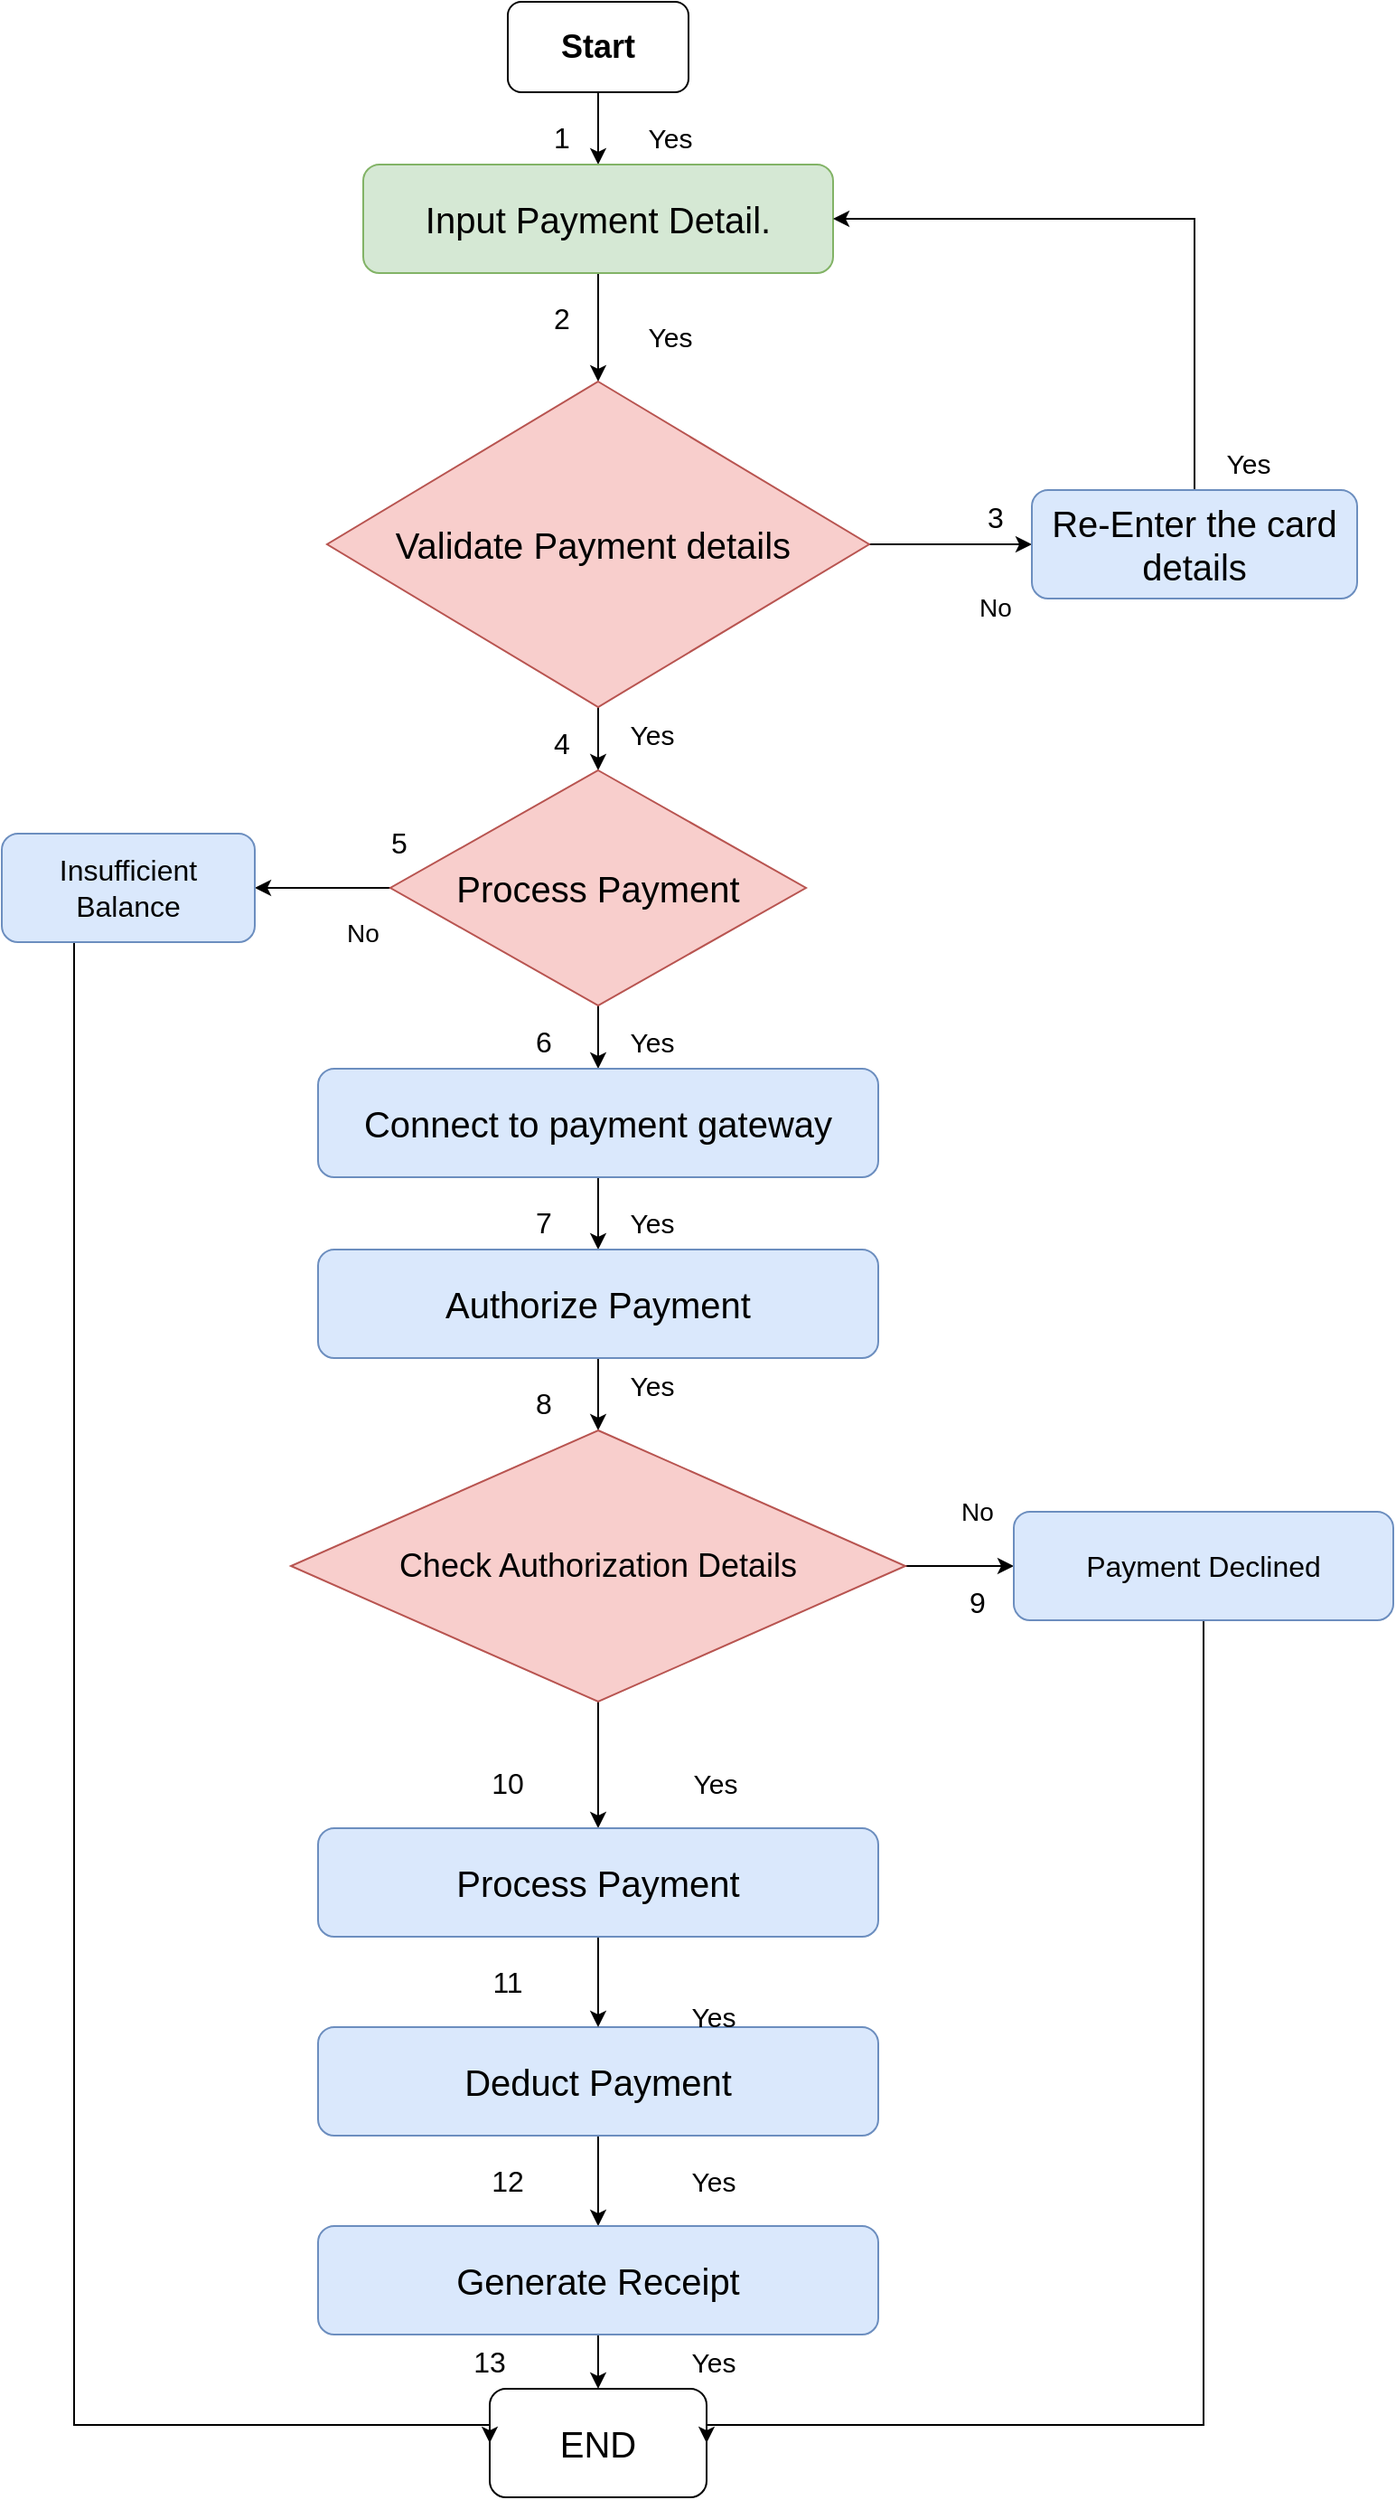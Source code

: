 <mxfile version="21.6.5" type="device">
  <diagram id="C5RBs43oDa-KdzZeNtuy" name="Page-1">
    <mxGraphModel dx="1200" dy="649" grid="1" gridSize="10" guides="1" tooltips="1" connect="1" arrows="1" fold="1" page="1" pageScale="1" pageWidth="827" pageHeight="1169" math="0" shadow="0">
      <root>
        <mxCell id="WIyWlLk6GJQsqaUBKTNV-0" />
        <mxCell id="WIyWlLk6GJQsqaUBKTNV-1" parent="WIyWlLk6GJQsqaUBKTNV-0" />
        <mxCell id="vgf3pwnDSPE7Sjgdm0pa-6" value="" style="edgeStyle=orthogonalEdgeStyle;rounded=0;orthogonalLoop=1;jettySize=auto;html=1;" parent="WIyWlLk6GJQsqaUBKTNV-1" source="vgf3pwnDSPE7Sjgdm0pa-4" target="vgf3pwnDSPE7Sjgdm0pa-5" edge="1">
          <mxGeometry relative="1" as="geometry" />
        </mxCell>
        <mxCell id="vgf3pwnDSPE7Sjgdm0pa-4" value="&lt;h2 style=&quot;font-size: 18px;&quot;&gt;Start&lt;/h2&gt;" style="rounded=1;whiteSpace=wrap;html=1;align=center;" parent="WIyWlLk6GJQsqaUBKTNV-1" vertex="1">
          <mxGeometry x="300" y="30" width="100" height="50" as="geometry" />
        </mxCell>
        <mxCell id="vgf3pwnDSPE7Sjgdm0pa-8" value="" style="edgeStyle=orthogonalEdgeStyle;rounded=0;orthogonalLoop=1;jettySize=auto;html=1;" parent="WIyWlLk6GJQsqaUBKTNV-1" source="vgf3pwnDSPE7Sjgdm0pa-5" edge="1">
          <mxGeometry relative="1" as="geometry">
            <mxPoint x="350" y="240" as="targetPoint" />
          </mxGeometry>
        </mxCell>
        <mxCell id="vgf3pwnDSPE7Sjgdm0pa-5" value="&lt;font style=&quot;font-size: 20px;&quot;&gt;Input Payment Detail.&lt;/font&gt;" style="rounded=1;whiteSpace=wrap;html=1;fillColor=#d5e8d4;strokeColor=#82b366;" parent="WIyWlLk6GJQsqaUBKTNV-1" vertex="1">
          <mxGeometry x="220" y="120" width="260" height="60" as="geometry" />
        </mxCell>
        <mxCell id="vgf3pwnDSPE7Sjgdm0pa-12" value="" style="edgeStyle=orthogonalEdgeStyle;rounded=0;orthogonalLoop=1;jettySize=auto;html=1;" parent="WIyWlLk6GJQsqaUBKTNV-1" source="vgf3pwnDSPE7Sjgdm0pa-10" target="vgf3pwnDSPE7Sjgdm0pa-11" edge="1">
          <mxGeometry relative="1" as="geometry" />
        </mxCell>
        <mxCell id="vgf3pwnDSPE7Sjgdm0pa-16" value="" style="edgeStyle=orthogonalEdgeStyle;rounded=0;orthogonalLoop=1;jettySize=auto;html=1;" parent="WIyWlLk6GJQsqaUBKTNV-1" source="vgf3pwnDSPE7Sjgdm0pa-10" target="vgf3pwnDSPE7Sjgdm0pa-15" edge="1">
          <mxGeometry relative="1" as="geometry" />
        </mxCell>
        <mxCell id="vgf3pwnDSPE7Sjgdm0pa-10" value="&lt;font style=&quot;font-size: 20px;&quot;&gt;Validate Payment details&amp;nbsp;&lt;/font&gt;" style="rhombus;whiteSpace=wrap;html=1;fillColor=#f8cecc;strokeColor=#b85450;" parent="WIyWlLk6GJQsqaUBKTNV-1" vertex="1">
          <mxGeometry x="200" y="240" width="300" height="180" as="geometry" />
        </mxCell>
        <mxCell id="vgf3pwnDSPE7Sjgdm0pa-13" style="edgeStyle=orthogonalEdgeStyle;rounded=0;orthogonalLoop=1;jettySize=auto;html=1;entryX=1;entryY=0.5;entryDx=0;entryDy=0;" parent="WIyWlLk6GJQsqaUBKTNV-1" source="vgf3pwnDSPE7Sjgdm0pa-11" target="vgf3pwnDSPE7Sjgdm0pa-5" edge="1">
          <mxGeometry relative="1" as="geometry">
            <Array as="points">
              <mxPoint x="680" y="150" />
            </Array>
          </mxGeometry>
        </mxCell>
        <mxCell id="vgf3pwnDSPE7Sjgdm0pa-11" value="&lt;font style=&quot;font-size: 20px;&quot;&gt;Re-Enter the card details&lt;/font&gt;" style="rounded=1;whiteSpace=wrap;html=1;fillColor=#dae8fc;strokeColor=#6c8ebf;" parent="WIyWlLk6GJQsqaUBKTNV-1" vertex="1">
          <mxGeometry x="590" y="300" width="180" height="60" as="geometry" />
        </mxCell>
        <mxCell id="vgf3pwnDSPE7Sjgdm0pa-20" value="" style="edgeStyle=orthogonalEdgeStyle;rounded=0;orthogonalLoop=1;jettySize=auto;html=1;" parent="WIyWlLk6GJQsqaUBKTNV-1" source="vgf3pwnDSPE7Sjgdm0pa-15" target="vgf3pwnDSPE7Sjgdm0pa-19" edge="1">
          <mxGeometry relative="1" as="geometry" />
        </mxCell>
        <mxCell id="ROH4AIOhr-HSJNkvXneb-30" value="" style="edgeStyle=orthogonalEdgeStyle;rounded=0;orthogonalLoop=1;jettySize=auto;html=1;" parent="WIyWlLk6GJQsqaUBKTNV-1" source="vgf3pwnDSPE7Sjgdm0pa-15" target="ROH4AIOhr-HSJNkvXneb-29" edge="1">
          <mxGeometry relative="1" as="geometry" />
        </mxCell>
        <mxCell id="vgf3pwnDSPE7Sjgdm0pa-15" value="&lt;font style=&quot;font-size: 20px;&quot;&gt;Process Payment&lt;/font&gt;" style="rhombus;whiteSpace=wrap;html=1;fillColor=#f8cecc;strokeColor=#b85450;" parent="WIyWlLk6GJQsqaUBKTNV-1" vertex="1">
          <mxGeometry x="235" y="455" width="230" height="130" as="geometry" />
        </mxCell>
        <mxCell id="vgf3pwnDSPE7Sjgdm0pa-22" value="" style="edgeStyle=orthogonalEdgeStyle;rounded=0;orthogonalLoop=1;jettySize=auto;html=1;" parent="WIyWlLk6GJQsqaUBKTNV-1" source="vgf3pwnDSPE7Sjgdm0pa-19" target="vgf3pwnDSPE7Sjgdm0pa-21" edge="1">
          <mxGeometry relative="1" as="geometry" />
        </mxCell>
        <mxCell id="vgf3pwnDSPE7Sjgdm0pa-19" value="&lt;font style=&quot;font-size: 20px;&quot;&gt;Connect to payment gateway&lt;/font&gt;" style="rounded=1;whiteSpace=wrap;html=1;fillColor=#dae8fc;strokeColor=#6c8ebf;" parent="WIyWlLk6GJQsqaUBKTNV-1" vertex="1">
          <mxGeometry x="195" y="620" width="310" height="60" as="geometry" />
        </mxCell>
        <mxCell id="vgf3pwnDSPE7Sjgdm0pa-24" value="" style="edgeStyle=orthogonalEdgeStyle;rounded=0;orthogonalLoop=1;jettySize=auto;html=1;" parent="WIyWlLk6GJQsqaUBKTNV-1" source="vgf3pwnDSPE7Sjgdm0pa-21" edge="1">
          <mxGeometry relative="1" as="geometry">
            <mxPoint x="350" y="820" as="targetPoint" />
          </mxGeometry>
        </mxCell>
        <mxCell id="vgf3pwnDSPE7Sjgdm0pa-21" value="&lt;font style=&quot;font-size: 20px;&quot;&gt;Authorize Payment&lt;/font&gt;" style="rounded=1;whiteSpace=wrap;html=1;fillColor=#dae8fc;strokeColor=#6c8ebf;" parent="WIyWlLk6GJQsqaUBKTNV-1" vertex="1">
          <mxGeometry x="195" y="720" width="310" height="60" as="geometry" />
        </mxCell>
        <mxCell id="vgf3pwnDSPE7Sjgdm0pa-29" value="" style="edgeStyle=orthogonalEdgeStyle;rounded=0;orthogonalLoop=1;jettySize=auto;html=1;" parent="WIyWlLk6GJQsqaUBKTNV-1" source="vgf3pwnDSPE7Sjgdm0pa-26" target="vgf3pwnDSPE7Sjgdm0pa-28" edge="1">
          <mxGeometry relative="1" as="geometry" />
        </mxCell>
        <mxCell id="vgf3pwnDSPE7Sjgdm0pa-26" value="&lt;font style=&quot;font-size: 20px;&quot;&gt;Deduct Payment&lt;/font&gt;" style="rounded=1;whiteSpace=wrap;html=1;fillColor=#dae8fc;strokeColor=#6c8ebf;" parent="WIyWlLk6GJQsqaUBKTNV-1" vertex="1">
          <mxGeometry x="195" y="1150" width="310" height="60" as="geometry" />
        </mxCell>
        <mxCell id="vgf3pwnDSPE7Sjgdm0pa-31" value="" style="edgeStyle=orthogonalEdgeStyle;rounded=0;orthogonalLoop=1;jettySize=auto;html=1;" parent="WIyWlLk6GJQsqaUBKTNV-1" source="vgf3pwnDSPE7Sjgdm0pa-28" target="vgf3pwnDSPE7Sjgdm0pa-30" edge="1">
          <mxGeometry relative="1" as="geometry" />
        </mxCell>
        <mxCell id="vgf3pwnDSPE7Sjgdm0pa-28" value="&lt;font style=&quot;font-size: 20px;&quot;&gt;Generate Receipt&lt;/font&gt;" style="rounded=1;whiteSpace=wrap;html=1;fillColor=#dae8fc;strokeColor=#6c8ebf;" parent="WIyWlLk6GJQsqaUBKTNV-1" vertex="1">
          <mxGeometry x="195" y="1260" width="310" height="60" as="geometry" />
        </mxCell>
        <mxCell id="vgf3pwnDSPE7Sjgdm0pa-30" value="&lt;font style=&quot;font-size: 20px;&quot;&gt;END&lt;/font&gt;" style="rounded=1;whiteSpace=wrap;html=1;" parent="WIyWlLk6GJQsqaUBKTNV-1" vertex="1">
          <mxGeometry x="290" y="1350" width="120" height="60" as="geometry" />
        </mxCell>
        <mxCell id="ROH4AIOhr-HSJNkvXneb-0" value="&lt;font style=&quot;font-size: 15px;&quot;&gt;Yes&lt;/font&gt;" style="text;html=1;strokeColor=none;fillColor=none;align=center;verticalAlign=middle;whiteSpace=wrap;rounded=0;" parent="WIyWlLk6GJQsqaUBKTNV-1" vertex="1">
          <mxGeometry x="340" y="80" width="100" height="50" as="geometry" />
        </mxCell>
        <mxCell id="ROH4AIOhr-HSJNkvXneb-1" value="&lt;font style=&quot;font-size: 15px;&quot;&gt;Yes&lt;/font&gt;" style="text;html=1;strokeColor=none;fillColor=none;align=center;verticalAlign=middle;whiteSpace=wrap;rounded=0;" parent="WIyWlLk6GJQsqaUBKTNV-1" vertex="1">
          <mxGeometry x="340" y="190" width="100" height="50" as="geometry" />
        </mxCell>
        <mxCell id="ROH4AIOhr-HSJNkvXneb-2" value="&lt;font style=&quot;font-size: 15px;&quot;&gt;Yes&lt;/font&gt;" style="text;html=1;strokeColor=none;fillColor=none;align=center;verticalAlign=middle;whiteSpace=wrap;rounded=0;" parent="WIyWlLk6GJQsqaUBKTNV-1" vertex="1">
          <mxGeometry x="330" y="410" width="100" height="50" as="geometry" />
        </mxCell>
        <mxCell id="ROH4AIOhr-HSJNkvXneb-3" value="&lt;font style=&quot;font-size: 15px;&quot;&gt;Yes&lt;/font&gt;" style="text;html=1;strokeColor=none;fillColor=none;align=center;verticalAlign=middle;whiteSpace=wrap;rounded=0;" parent="WIyWlLk6GJQsqaUBKTNV-1" vertex="1">
          <mxGeometry x="330" y="580" width="100" height="50" as="geometry" />
        </mxCell>
        <mxCell id="ROH4AIOhr-HSJNkvXneb-4" value="&lt;font style=&quot;font-size: 15px;&quot;&gt;Yes&lt;/font&gt;" style="text;html=1;strokeColor=none;fillColor=none;align=center;verticalAlign=middle;whiteSpace=wrap;rounded=0;" parent="WIyWlLk6GJQsqaUBKTNV-1" vertex="1">
          <mxGeometry x="330" y="680" width="100" height="50" as="geometry" />
        </mxCell>
        <mxCell id="ROH4AIOhr-HSJNkvXneb-5" value="&lt;font style=&quot;font-size: 15px;&quot;&gt;Yes&lt;/font&gt;" style="text;html=1;strokeColor=none;fillColor=none;align=center;verticalAlign=middle;whiteSpace=wrap;rounded=0;" parent="WIyWlLk6GJQsqaUBKTNV-1" vertex="1">
          <mxGeometry x="364" y="1310" width="100" height="50" as="geometry" />
        </mxCell>
        <mxCell id="ROH4AIOhr-HSJNkvXneb-7" value="&lt;font style=&quot;font-size: 15px;&quot;&gt;Yes&lt;/font&gt;" style="text;html=1;strokeColor=none;fillColor=none;align=center;verticalAlign=middle;whiteSpace=wrap;rounded=0;" parent="WIyWlLk6GJQsqaUBKTNV-1" vertex="1">
          <mxGeometry x="330" y="770" width="100" height="50" as="geometry" />
        </mxCell>
        <mxCell id="ROH4AIOhr-HSJNkvXneb-8" value="&lt;font style=&quot;font-size: 15px;&quot;&gt;Yes&lt;/font&gt;" style="text;html=1;strokeColor=none;fillColor=none;align=center;verticalAlign=middle;whiteSpace=wrap;rounded=0;" parent="WIyWlLk6GJQsqaUBKTNV-1" vertex="1">
          <mxGeometry x="364" y="1210" width="100" height="50" as="geometry" />
        </mxCell>
        <mxCell id="ROH4AIOhr-HSJNkvXneb-10" value="&lt;font style=&quot;font-size: 14px;&quot;&gt;No&lt;/font&gt;" style="text;html=1;strokeColor=none;fillColor=none;align=center;verticalAlign=middle;whiteSpace=wrap;rounded=0;" parent="WIyWlLk6GJQsqaUBKTNV-1" vertex="1">
          <mxGeometry x="190" y="530" width="60" height="30" as="geometry" />
        </mxCell>
        <mxCell id="ROH4AIOhr-HSJNkvXneb-11" value="&lt;font style=&quot;font-size: 14px;&quot;&gt;No&lt;/font&gt;" style="text;html=1;strokeColor=none;fillColor=none;align=center;verticalAlign=middle;whiteSpace=wrap;rounded=0;" parent="WIyWlLk6GJQsqaUBKTNV-1" vertex="1">
          <mxGeometry x="540" y="350" width="60" height="30" as="geometry" />
        </mxCell>
        <mxCell id="ROH4AIOhr-HSJNkvXneb-12" value="&lt;font style=&quot;font-size: 15px;&quot;&gt;Yes&lt;/font&gt;" style="text;html=1;strokeColor=none;fillColor=none;align=center;verticalAlign=middle;whiteSpace=wrap;rounded=0;" parent="WIyWlLk6GJQsqaUBKTNV-1" vertex="1">
          <mxGeometry x="660" y="260" width="100" height="50" as="geometry" />
        </mxCell>
        <mxCell id="ROH4AIOhr-HSJNkvXneb-17" value="" style="edgeStyle=orthogonalEdgeStyle;rounded=0;orthogonalLoop=1;jettySize=auto;html=1;" parent="WIyWlLk6GJQsqaUBKTNV-1" source="ROH4AIOhr-HSJNkvXneb-13" target="ROH4AIOhr-HSJNkvXneb-16" edge="1">
          <mxGeometry relative="1" as="geometry" />
        </mxCell>
        <mxCell id="UuE06RsrHAoeTXGDVKKd-7" style="edgeStyle=orthogonalEdgeStyle;rounded=0;orthogonalLoop=1;jettySize=auto;html=1;entryX=0.5;entryY=0;entryDx=0;entryDy=0;" edge="1" parent="WIyWlLk6GJQsqaUBKTNV-1" source="ROH4AIOhr-HSJNkvXneb-13" target="UuE06RsrHAoeTXGDVKKd-0">
          <mxGeometry relative="1" as="geometry" />
        </mxCell>
        <mxCell id="ROH4AIOhr-HSJNkvXneb-13" value="&lt;font style=&quot;font-size: 18px;&quot;&gt;Check Authorization Details&lt;/font&gt;" style="rhombus;whiteSpace=wrap;html=1;fillColor=#f8cecc;strokeColor=#b85450;" parent="WIyWlLk6GJQsqaUBKTNV-1" vertex="1">
          <mxGeometry x="180" y="820" width="340" height="150" as="geometry" />
        </mxCell>
        <mxCell id="ROH4AIOhr-HSJNkvXneb-18" style="edgeStyle=orthogonalEdgeStyle;rounded=0;orthogonalLoop=1;jettySize=auto;html=1;entryX=1;entryY=0.5;entryDx=0;entryDy=0;" parent="WIyWlLk6GJQsqaUBKTNV-1" source="ROH4AIOhr-HSJNkvXneb-16" target="vgf3pwnDSPE7Sjgdm0pa-30" edge="1">
          <mxGeometry relative="1" as="geometry">
            <Array as="points">
              <mxPoint x="685" y="1370" />
            </Array>
          </mxGeometry>
        </mxCell>
        <mxCell id="ROH4AIOhr-HSJNkvXneb-16" value="&lt;font style=&quot;font-size: 16px;&quot;&gt;Payment Declined&lt;/font&gt;" style="rounded=1;whiteSpace=wrap;html=1;fillColor=#dae8fc;strokeColor=#6c8ebf;" parent="WIyWlLk6GJQsqaUBKTNV-1" vertex="1">
          <mxGeometry x="580" y="865" width="210" height="60" as="geometry" />
        </mxCell>
        <mxCell id="ROH4AIOhr-HSJNkvXneb-19" value="&lt;font style=&quot;font-size: 16px;&quot;&gt;4&lt;br&gt;&lt;/font&gt;" style="text;html=1;strokeColor=none;fillColor=none;align=center;verticalAlign=middle;whiteSpace=wrap;rounded=0;" parent="WIyWlLk6GJQsqaUBKTNV-1" vertex="1">
          <mxGeometry x="300" y="425" width="60" height="30" as="geometry" />
        </mxCell>
        <mxCell id="ROH4AIOhr-HSJNkvXneb-20" value="&lt;font style=&quot;font-size: 16px;&quot;&gt;2&lt;/font&gt;" style="text;html=1;strokeColor=none;fillColor=none;align=center;verticalAlign=middle;whiteSpace=wrap;rounded=0;" parent="WIyWlLk6GJQsqaUBKTNV-1" vertex="1">
          <mxGeometry x="300" y="190" width="60" height="30" as="geometry" />
        </mxCell>
        <mxCell id="ROH4AIOhr-HSJNkvXneb-21" value="&lt;font style=&quot;font-size: 16px;&quot;&gt;1&lt;/font&gt;" style="text;html=1;strokeColor=none;fillColor=none;align=center;verticalAlign=middle;whiteSpace=wrap;rounded=0;" parent="WIyWlLk6GJQsqaUBKTNV-1" vertex="1">
          <mxGeometry x="300" y="90" width="60" height="30" as="geometry" />
        </mxCell>
        <mxCell id="ROH4AIOhr-HSJNkvXneb-22" value="&lt;font style=&quot;font-size: 16px;&quot;&gt;9&lt;/font&gt;" style="text;html=1;strokeColor=none;fillColor=none;align=center;verticalAlign=middle;whiteSpace=wrap;rounded=0;" parent="WIyWlLk6GJQsqaUBKTNV-1" vertex="1">
          <mxGeometry x="530" y="900" width="60" height="30" as="geometry" />
        </mxCell>
        <mxCell id="ROH4AIOhr-HSJNkvXneb-23" value="&lt;font style=&quot;font-size: 16px;&quot;&gt;3&lt;/font&gt;" style="text;html=1;strokeColor=none;fillColor=none;align=center;verticalAlign=middle;whiteSpace=wrap;rounded=0;" parent="WIyWlLk6GJQsqaUBKTNV-1" vertex="1">
          <mxGeometry x="540" y="300" width="60" height="30" as="geometry" />
        </mxCell>
        <mxCell id="ROH4AIOhr-HSJNkvXneb-24" value="&lt;font style=&quot;font-size: 16px;&quot;&gt;5&lt;/font&gt;" style="text;html=1;strokeColor=none;fillColor=none;align=center;verticalAlign=middle;whiteSpace=wrap;rounded=0;" parent="WIyWlLk6GJQsqaUBKTNV-1" vertex="1">
          <mxGeometry x="210" y="480" width="60" height="30" as="geometry" />
        </mxCell>
        <mxCell id="ROH4AIOhr-HSJNkvXneb-25" value="&lt;font style=&quot;font-size: 16px;&quot;&gt;6&lt;/font&gt;" style="text;html=1;strokeColor=none;fillColor=none;align=center;verticalAlign=middle;whiteSpace=wrap;rounded=0;" parent="WIyWlLk6GJQsqaUBKTNV-1" vertex="1">
          <mxGeometry x="290" y="590" width="60" height="30" as="geometry" />
        </mxCell>
        <mxCell id="ROH4AIOhr-HSJNkvXneb-26" value="&lt;font style=&quot;font-size: 16px;&quot;&gt;7&lt;/font&gt;" style="text;html=1;strokeColor=none;fillColor=none;align=center;verticalAlign=middle;whiteSpace=wrap;rounded=0;" parent="WIyWlLk6GJQsqaUBKTNV-1" vertex="1">
          <mxGeometry x="290" y="690" width="60" height="30" as="geometry" />
        </mxCell>
        <mxCell id="ROH4AIOhr-HSJNkvXneb-27" value="&lt;font style=&quot;font-size: 16px;&quot;&gt;8&lt;/font&gt;" style="text;html=1;strokeColor=none;fillColor=none;align=center;verticalAlign=middle;whiteSpace=wrap;rounded=0;" parent="WIyWlLk6GJQsqaUBKTNV-1" vertex="1">
          <mxGeometry x="290" y="790" width="60" height="30" as="geometry" />
        </mxCell>
        <mxCell id="ROH4AIOhr-HSJNkvXneb-32" style="edgeStyle=orthogonalEdgeStyle;rounded=0;orthogonalLoop=1;jettySize=auto;html=1;entryX=0;entryY=0.5;entryDx=0;entryDy=0;" parent="WIyWlLk6GJQsqaUBKTNV-1" source="ROH4AIOhr-HSJNkvXneb-29" target="vgf3pwnDSPE7Sjgdm0pa-30" edge="1">
          <mxGeometry relative="1" as="geometry">
            <Array as="points">
              <mxPoint x="60" y="1370" />
            </Array>
          </mxGeometry>
        </mxCell>
        <mxCell id="ROH4AIOhr-HSJNkvXneb-29" value="&lt;font style=&quot;font-size: 16px;&quot;&gt;Insufficient Balance&lt;/font&gt;" style="rounded=1;whiteSpace=wrap;html=1;fillColor=#dae8fc;strokeColor=#6c8ebf;" parent="WIyWlLk6GJQsqaUBKTNV-1" vertex="1">
          <mxGeometry x="20" y="490" width="140" height="60" as="geometry" />
        </mxCell>
        <mxCell id="ROH4AIOhr-HSJNkvXneb-36" value="&lt;font style=&quot;font-size: 14px;&quot;&gt;No&lt;/font&gt;" style="text;html=1;strokeColor=none;fillColor=none;align=center;verticalAlign=middle;whiteSpace=wrap;rounded=0;" parent="WIyWlLk6GJQsqaUBKTNV-1" vertex="1">
          <mxGeometry x="530" y="850" width="60" height="30" as="geometry" />
        </mxCell>
        <mxCell id="ROH4AIOhr-HSJNkvXneb-37" value="&lt;span style=&quot;font-size: 16px;&quot;&gt;11&lt;/span&gt;" style="text;html=1;strokeColor=none;fillColor=none;align=center;verticalAlign=middle;whiteSpace=wrap;rounded=0;" parent="WIyWlLk6GJQsqaUBKTNV-1" vertex="1">
          <mxGeometry x="270" y="1110" width="60" height="30" as="geometry" />
        </mxCell>
        <mxCell id="ROH4AIOhr-HSJNkvXneb-38" value="&lt;font style=&quot;font-size: 16px;&quot;&gt;12&lt;br&gt;&lt;/font&gt;" style="text;html=1;strokeColor=none;fillColor=none;align=center;verticalAlign=middle;whiteSpace=wrap;rounded=0;" parent="WIyWlLk6GJQsqaUBKTNV-1" vertex="1">
          <mxGeometry x="270" y="1220" width="60" height="30" as="geometry" />
        </mxCell>
        <mxCell id="ROH4AIOhr-HSJNkvXneb-39" value="&lt;font style=&quot;font-size: 16px;&quot;&gt;13&lt;br&gt;&lt;/font&gt;" style="text;html=1;strokeColor=none;fillColor=none;align=center;verticalAlign=middle;whiteSpace=wrap;rounded=0;" parent="WIyWlLk6GJQsqaUBKTNV-1" vertex="1">
          <mxGeometry x="260" y="1320" width="60" height="30" as="geometry" />
        </mxCell>
        <mxCell id="UuE06RsrHAoeTXGDVKKd-11" style="edgeStyle=orthogonalEdgeStyle;rounded=0;orthogonalLoop=1;jettySize=auto;html=1;" edge="1" parent="WIyWlLk6GJQsqaUBKTNV-1" source="UuE06RsrHAoeTXGDVKKd-0" target="vgf3pwnDSPE7Sjgdm0pa-26">
          <mxGeometry relative="1" as="geometry" />
        </mxCell>
        <mxCell id="UuE06RsrHAoeTXGDVKKd-0" value="&lt;font style=&quot;font-size: 20px;&quot;&gt;Process Payment&lt;/font&gt;" style="rounded=1;whiteSpace=wrap;html=1;fillColor=#dae8fc;strokeColor=#6c8ebf;" vertex="1" parent="WIyWlLk6GJQsqaUBKTNV-1">
          <mxGeometry x="195" y="1040" width="310" height="60" as="geometry" />
        </mxCell>
        <mxCell id="UuE06RsrHAoeTXGDVKKd-3" value="&lt;font style=&quot;font-size: 16px;&quot;&gt;10&lt;/font&gt;" style="text;html=1;strokeColor=none;fillColor=none;align=center;verticalAlign=middle;whiteSpace=wrap;rounded=0;" vertex="1" parent="WIyWlLk6GJQsqaUBKTNV-1">
          <mxGeometry x="270" y="1000" width="60" height="30" as="geometry" />
        </mxCell>
        <mxCell id="ROH4AIOhr-HSJNkvXneb-6" value="&lt;font style=&quot;font-size: 15px;&quot;&gt;Yes&lt;/font&gt;" style="text;html=1;strokeColor=none;fillColor=none;align=center;verticalAlign=middle;whiteSpace=wrap;rounded=0;" parent="WIyWlLk6GJQsqaUBKTNV-1" vertex="1">
          <mxGeometry x="365" y="990" width="100" height="50" as="geometry" />
        </mxCell>
        <mxCell id="UuE06RsrHAoeTXGDVKKd-8" value="&lt;font style=&quot;font-size: 15px;&quot;&gt;Yes&lt;/font&gt;" style="text;html=1;strokeColor=none;fillColor=none;align=center;verticalAlign=middle;whiteSpace=wrap;rounded=0;" vertex="1" parent="WIyWlLk6GJQsqaUBKTNV-1">
          <mxGeometry x="364" y="1119" width="100" height="50" as="geometry" />
        </mxCell>
      </root>
    </mxGraphModel>
  </diagram>
</mxfile>
